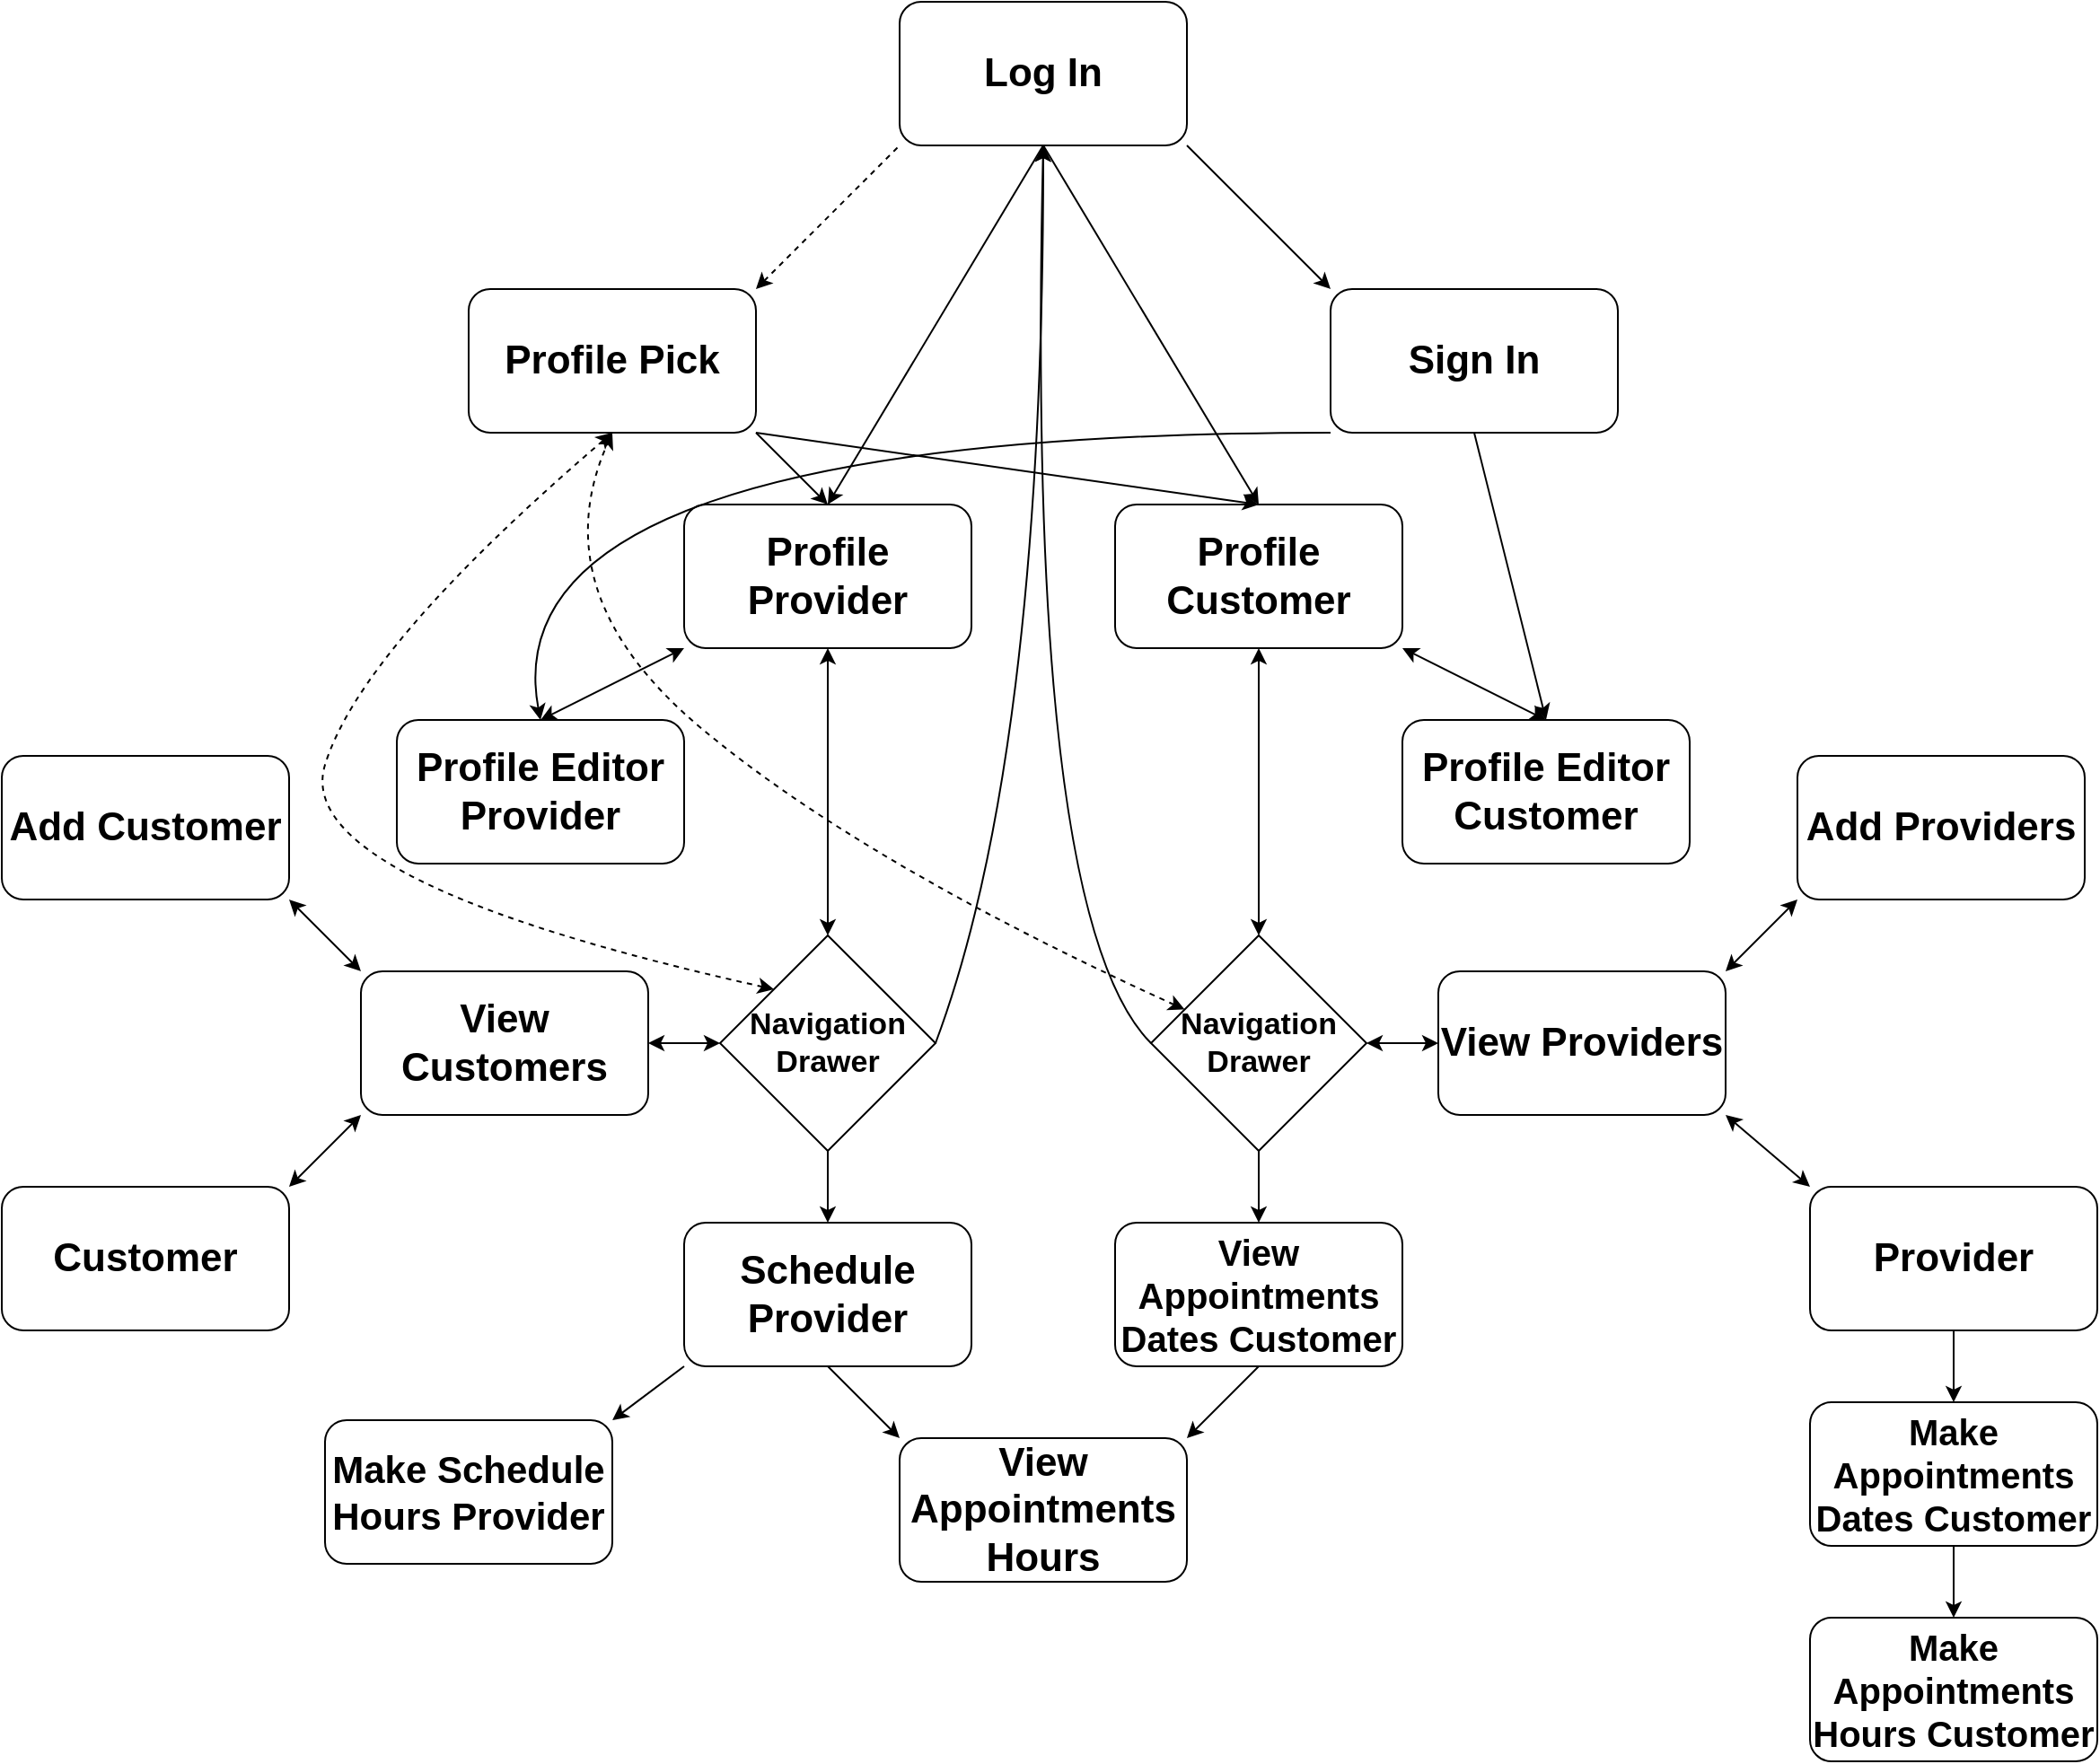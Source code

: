 <mxfile version="14.8.0"><diagram id="C5RBs43oDa-KdzZeNtuy" name="Page-1"><mxGraphModel dx="2837" dy="1092" grid="1" gridSize="10" guides="1" tooltips="1" connect="1" arrows="1" fold="1" page="1" pageScale="1" pageWidth="827" pageHeight="1169" math="0" shadow="0"><root><mxCell id="WIyWlLk6GJQsqaUBKTNV-0"/><mxCell id="WIyWlLk6GJQsqaUBKTNV-1" parent="WIyWlLk6GJQsqaUBKTNV-0"/><mxCell id="PA-b861uUQFYxWXTGKTV-0" value="&lt;font size=&quot;1&quot;&gt;&lt;b style=&quot;font-size: 22px&quot;&gt;Log In&lt;/b&gt;&lt;/font&gt;" style="rounded=1;whiteSpace=wrap;html=1;" vertex="1" parent="WIyWlLk6GJQsqaUBKTNV-1"><mxGeometry x="320" y="40" width="160" height="80" as="geometry"/></mxCell><mxCell id="PA-b861uUQFYxWXTGKTV-1" value="" style="endArrow=classic;html=1;exitX=1;exitY=1;exitDx=0;exitDy=0;" edge="1" parent="WIyWlLk6GJQsqaUBKTNV-1" source="PA-b861uUQFYxWXTGKTV-0"><mxGeometry width="50" height="50" relative="1" as="geometry"><mxPoint x="380" y="130" as="sourcePoint"/><mxPoint x="560" y="200" as="targetPoint"/></mxGeometry></mxCell><mxCell id="PA-b861uUQFYxWXTGKTV-2" value="&lt;font size=&quot;1&quot;&gt;&lt;b style=&quot;font-size: 22px&quot;&gt;Sign In&lt;/b&gt;&lt;/font&gt;" style="rounded=1;whiteSpace=wrap;html=1;" vertex="1" parent="WIyWlLk6GJQsqaUBKTNV-1"><mxGeometry x="560" y="200" width="160" height="80" as="geometry"/></mxCell><mxCell id="PA-b861uUQFYxWXTGKTV-6" value="" style="endArrow=none;dashed=1;html=1;entryX=0;entryY=1;entryDx=0;entryDy=0;startArrow=classic;startFill=1;" edge="1" parent="WIyWlLk6GJQsqaUBKTNV-1" target="PA-b861uUQFYxWXTGKTV-0"><mxGeometry width="50" height="50" relative="1" as="geometry"><mxPoint x="240" y="200" as="sourcePoint"/><mxPoint x="360" y="250" as="targetPoint"/></mxGeometry></mxCell><mxCell id="PA-b861uUQFYxWXTGKTV-7" value="&lt;font size=&quot;1&quot;&gt;&lt;b style=&quot;font-size: 22px&quot;&gt;Profile Pick&lt;/b&gt;&lt;/font&gt;" style="rounded=1;whiteSpace=wrap;html=1;" vertex="1" parent="WIyWlLk6GJQsqaUBKTNV-1"><mxGeometry x="80" y="200" width="160" height="80" as="geometry"/></mxCell><mxCell id="PA-b861uUQFYxWXTGKTV-8" value="" style="endArrow=classic;html=1;entryX=0.5;entryY=0;entryDx=0;entryDy=0;exitX=1;exitY=1;exitDx=0;exitDy=0;startArrow=classic;startFill=1;" edge="1" parent="WIyWlLk6GJQsqaUBKTNV-1" source="PA-b861uUQFYxWXTGKTV-13" target="PA-b861uUQFYxWXTGKTV-10"><mxGeometry width="50" height="50" relative="1" as="geometry"><mxPoint x="590" y="390" as="sourcePoint"/><mxPoint x="600" y="440" as="targetPoint"/></mxGeometry></mxCell><mxCell id="PA-b861uUQFYxWXTGKTV-9" value="" style="endArrow=classic;html=1;exitX=0;exitY=1;exitDx=0;exitDy=0;entryX=0.5;entryY=0;entryDx=0;entryDy=0;startArrow=classic;startFill=1;" edge="1" parent="WIyWlLk6GJQsqaUBKTNV-1" source="PA-b861uUQFYxWXTGKTV-12" target="PA-b861uUQFYxWXTGKTV-11"><mxGeometry width="50" height="50" relative="1" as="geometry"><mxPoint x="850" y="280" as="sourcePoint"/><mxPoint x="890" y="360" as="targetPoint"/></mxGeometry></mxCell><mxCell id="PA-b861uUQFYxWXTGKTV-10" value="&lt;font size=&quot;1&quot;&gt;&lt;b style=&quot;font-size: 22px&quot;&gt;Profile Editor Customer&lt;/b&gt;&lt;/font&gt;" style="rounded=1;whiteSpace=wrap;html=1;" vertex="1" parent="WIyWlLk6GJQsqaUBKTNV-1"><mxGeometry x="600" y="440" width="160" height="80" as="geometry"/></mxCell><mxCell id="PA-b861uUQFYxWXTGKTV-11" value="&lt;font size=&quot;1&quot;&gt;&lt;b style=&quot;font-size: 22px&quot;&gt;Profile Editor Provider&lt;/b&gt;&lt;/font&gt;" style="rounded=1;whiteSpace=wrap;html=1;" vertex="1" parent="WIyWlLk6GJQsqaUBKTNV-1"><mxGeometry x="40" y="440" width="160" height="80" as="geometry"/></mxCell><mxCell id="PA-b861uUQFYxWXTGKTV-12" value="&lt;font size=&quot;1&quot;&gt;&lt;b style=&quot;font-size: 22px&quot;&gt;Profile Provider&lt;/b&gt;&lt;/font&gt;" style="rounded=1;whiteSpace=wrap;html=1;" vertex="1" parent="WIyWlLk6GJQsqaUBKTNV-1"><mxGeometry x="200" y="320" width="160" height="80" as="geometry"/></mxCell><mxCell id="PA-b861uUQFYxWXTGKTV-13" value="&lt;font size=&quot;1&quot;&gt;&lt;b style=&quot;font-size: 22px&quot;&gt;Profile Customer&lt;/b&gt;&lt;/font&gt;" style="rounded=1;whiteSpace=wrap;html=1;" vertex="1" parent="WIyWlLk6GJQsqaUBKTNV-1"><mxGeometry x="440" y="320" width="160" height="80" as="geometry"/></mxCell><mxCell id="PA-b861uUQFYxWXTGKTV-15" value="" style="endArrow=classic;html=1;exitX=1;exitY=1;exitDx=0;exitDy=0;entryX=0.5;entryY=0;entryDx=0;entryDy=0;" edge="1" parent="WIyWlLk6GJQsqaUBKTNV-1" source="PA-b861uUQFYxWXTGKTV-7" target="PA-b861uUQFYxWXTGKTV-12"><mxGeometry width="50" height="50" relative="1" as="geometry"><mxPoint x="370" y="330" as="sourcePoint"/><mxPoint x="420" y="280" as="targetPoint"/></mxGeometry></mxCell><mxCell id="PA-b861uUQFYxWXTGKTV-16" value="" style="endArrow=classic;html=1;exitX=1;exitY=1;exitDx=0;exitDy=0;entryX=0.5;entryY=0;entryDx=0;entryDy=0;" edge="1" parent="WIyWlLk6GJQsqaUBKTNV-1" source="PA-b861uUQFYxWXTGKTV-7" target="PA-b861uUQFYxWXTGKTV-13"><mxGeometry width="50" height="50" relative="1" as="geometry"><mxPoint x="370" y="330" as="sourcePoint"/><mxPoint x="420" y="280" as="targetPoint"/></mxGeometry></mxCell><mxCell id="PA-b861uUQFYxWXTGKTV-17" value="" style="endArrow=classic;html=1;exitX=0.5;exitY=1;exitDx=0;exitDy=0;" edge="1" parent="WIyWlLk6GJQsqaUBKTNV-1" source="PA-b861uUQFYxWXTGKTV-0"><mxGeometry width="50" height="50" relative="1" as="geometry"><mxPoint x="370" y="330" as="sourcePoint"/><mxPoint x="280" y="320" as="targetPoint"/></mxGeometry></mxCell><mxCell id="PA-b861uUQFYxWXTGKTV-18" value="" style="endArrow=classic;html=1;" edge="1" parent="WIyWlLk6GJQsqaUBKTNV-1"><mxGeometry width="50" height="50" relative="1" as="geometry"><mxPoint x="400" y="120" as="sourcePoint"/><mxPoint x="520" y="320" as="targetPoint"/></mxGeometry></mxCell><mxCell id="PA-b861uUQFYxWXTGKTV-19" value="" style="endArrow=classic;html=1;exitX=0.5;exitY=1;exitDx=0;exitDy=0;entryX=0.5;entryY=0;entryDx=0;entryDy=0;" edge="1" parent="WIyWlLk6GJQsqaUBKTNV-1" source="PA-b861uUQFYxWXTGKTV-2" target="PA-b861uUQFYxWXTGKTV-10"><mxGeometry width="50" height="50" relative="1" as="geometry"><mxPoint x="510" y="330" as="sourcePoint"/><mxPoint x="560" y="280" as="targetPoint"/></mxGeometry></mxCell><mxCell id="PA-b861uUQFYxWXTGKTV-20" value="" style="curved=1;endArrow=classic;html=1;entryX=0.5;entryY=0;entryDx=0;entryDy=0;exitX=0;exitY=1;exitDx=0;exitDy=0;" edge="1" parent="WIyWlLk6GJQsqaUBKTNV-1" source="PA-b861uUQFYxWXTGKTV-2" target="PA-b861uUQFYxWXTGKTV-11"><mxGeometry width="50" height="50" relative="1" as="geometry"><mxPoint x="600" y="300" as="sourcePoint"/><mxPoint x="560" y="280" as="targetPoint"/><Array as="points"><mxPoint x="90" y="280"/></Array></mxGeometry></mxCell><mxCell id="PA-b861uUQFYxWXTGKTV-21" value="&lt;font size=&quot;1&quot;&gt;&lt;b style=&quot;font-size: 17px&quot;&gt;Navigation Drawer&lt;/b&gt;&lt;/font&gt;" style="rhombus;whiteSpace=wrap;html=1;" vertex="1" parent="WIyWlLk6GJQsqaUBKTNV-1"><mxGeometry x="220" y="560" width="120" height="120" as="geometry"/></mxCell><mxCell id="PA-b861uUQFYxWXTGKTV-22" value="" style="endArrow=classic;startArrow=classic;html=1;exitX=0.5;exitY=1;exitDx=0;exitDy=0;entryX=0.5;entryY=0;entryDx=0;entryDy=0;" edge="1" parent="WIyWlLk6GJQsqaUBKTNV-1" source="PA-b861uUQFYxWXTGKTV-12" target="PA-b861uUQFYxWXTGKTV-21"><mxGeometry width="50" height="50" relative="1" as="geometry"><mxPoint x="510" y="460" as="sourcePoint"/><mxPoint x="560" y="410" as="targetPoint"/></mxGeometry></mxCell><mxCell id="PA-b861uUQFYxWXTGKTV-24" value="" style="curved=1;endArrow=classic;html=1;exitX=0;exitY=0;exitDx=0;exitDy=0;dashed=1;startArrow=classic;startFill=1;" edge="1" parent="WIyWlLk6GJQsqaUBKTNV-1" source="PA-b861uUQFYxWXTGKTV-21"><mxGeometry width="50" height="50" relative="1" as="geometry"><mxPoint x="510" y="460" as="sourcePoint"/><mxPoint x="160" y="280" as="targetPoint"/><Array as="points"><mxPoint x="-20" y="530"/><mxPoint x="20" y="400"/></Array></mxGeometry></mxCell><mxCell id="PA-b861uUQFYxWXTGKTV-25" value="&lt;font size=&quot;1&quot;&gt;&lt;b style=&quot;font-size: 22px&quot;&gt;Schedule Provider&lt;/b&gt;&lt;/font&gt;" style="rounded=1;whiteSpace=wrap;html=1;" vertex="1" parent="WIyWlLk6GJQsqaUBKTNV-1"><mxGeometry x="200" y="720" width="160" height="80" as="geometry"/></mxCell><mxCell id="PA-b861uUQFYxWXTGKTV-26" value="" style="endArrow=classic;html=1;exitX=0.5;exitY=1;exitDx=0;exitDy=0;entryX=0.5;entryY=0;entryDx=0;entryDy=0;endFill=1;" edge="1" parent="WIyWlLk6GJQsqaUBKTNV-1" source="PA-b861uUQFYxWXTGKTV-21" target="PA-b861uUQFYxWXTGKTV-25"><mxGeometry width="50" height="50" relative="1" as="geometry"><mxPoint x="510" y="460" as="sourcePoint"/><mxPoint x="560" y="410" as="targetPoint"/></mxGeometry></mxCell><mxCell id="PA-b861uUQFYxWXTGKTV-27" value="&lt;font size=&quot;1&quot;&gt;&lt;b style=&quot;font-size: 21px&quot;&gt;Make Schedule Hours Provider&lt;/b&gt;&lt;/font&gt;" style="rounded=1;whiteSpace=wrap;html=1;" vertex="1" parent="WIyWlLk6GJQsqaUBKTNV-1"><mxGeometry y="830" width="160" height="80" as="geometry"/></mxCell><mxCell id="PA-b861uUQFYxWXTGKTV-28" value="" style="endArrow=classic;html=1;exitX=0;exitY=1;exitDx=0;exitDy=0;entryX=1;entryY=0;entryDx=0;entryDy=0;" edge="1" parent="WIyWlLk6GJQsqaUBKTNV-1" source="PA-b861uUQFYxWXTGKTV-25" target="PA-b861uUQFYxWXTGKTV-27"><mxGeometry width="50" height="50" relative="1" as="geometry"><mxPoint x="510" y="540" as="sourcePoint"/><mxPoint x="280" y="830" as="targetPoint"/></mxGeometry></mxCell><mxCell id="PA-b861uUQFYxWXTGKTV-29" value="&lt;font size=&quot;1&quot;&gt;&lt;b style=&quot;font-size: 22px&quot;&gt;View Appointments Hours&lt;/b&gt;&lt;/font&gt;" style="rounded=1;whiteSpace=wrap;html=1;" vertex="1" parent="WIyWlLk6GJQsqaUBKTNV-1"><mxGeometry x="320" y="840" width="160" height="80" as="geometry"/></mxCell><mxCell id="PA-b861uUQFYxWXTGKTV-30" value="" style="endArrow=classic;html=1;exitX=0.5;exitY=1;exitDx=0;exitDy=0;entryX=0;entryY=0;entryDx=0;entryDy=0;" edge="1" parent="WIyWlLk6GJQsqaUBKTNV-1" source="PA-b861uUQFYxWXTGKTV-25" target="PA-b861uUQFYxWXTGKTV-29"><mxGeometry width="50" height="50" relative="1" as="geometry"><mxPoint x="510" y="540" as="sourcePoint"/><mxPoint x="560" y="490" as="targetPoint"/></mxGeometry></mxCell><mxCell id="PA-b861uUQFYxWXTGKTV-31" value="&lt;font size=&quot;1&quot;&gt;&lt;b style=&quot;font-size: 22px&quot;&gt;View Customers&lt;/b&gt;&lt;/font&gt;" style="rounded=1;whiteSpace=wrap;html=1;" vertex="1" parent="WIyWlLk6GJQsqaUBKTNV-1"><mxGeometry x="20" y="580" width="160" height="80" as="geometry"/></mxCell><mxCell id="PA-b861uUQFYxWXTGKTV-32" value="" style="endArrow=classic;html=1;exitX=0;exitY=0.5;exitDx=0;exitDy=0;entryX=1;entryY=0.5;entryDx=0;entryDy=0;startArrow=classic;startFill=1;" edge="1" parent="WIyWlLk6GJQsqaUBKTNV-1" source="PA-b861uUQFYxWXTGKTV-21" target="PA-b861uUQFYxWXTGKTV-31"><mxGeometry width="50" height="50" relative="1" as="geometry"><mxPoint x="510" y="500" as="sourcePoint"/><mxPoint x="560" y="450" as="targetPoint"/></mxGeometry></mxCell><mxCell id="PA-b861uUQFYxWXTGKTV-33" value="&lt;font size=&quot;1&quot;&gt;&lt;b style=&quot;font-size: 22px&quot;&gt;Add Customer&lt;/b&gt;&lt;/font&gt;" style="rounded=1;whiteSpace=wrap;html=1;" vertex="1" parent="WIyWlLk6GJQsqaUBKTNV-1"><mxGeometry x="-180" y="460" width="160" height="80" as="geometry"/></mxCell><mxCell id="PA-b861uUQFYxWXTGKTV-34" value="" style="endArrow=classic;html=1;exitX=0;exitY=0;exitDx=0;exitDy=0;entryX=1;entryY=1;entryDx=0;entryDy=0;startArrow=classic;startFill=1;" edge="1" parent="WIyWlLk6GJQsqaUBKTNV-1" source="PA-b861uUQFYxWXTGKTV-31" target="PA-b861uUQFYxWXTGKTV-33"><mxGeometry width="50" height="50" relative="1" as="geometry"><mxPoint x="510" y="500" as="sourcePoint"/><mxPoint x="560" y="450" as="targetPoint"/></mxGeometry></mxCell><mxCell id="PA-b861uUQFYxWXTGKTV-35" value="" style="curved=1;endArrow=classic;html=1;exitX=1;exitY=0.5;exitDx=0;exitDy=0;" edge="1" parent="WIyWlLk6GJQsqaUBKTNV-1" source="PA-b861uUQFYxWXTGKTV-21"><mxGeometry width="50" height="50" relative="1" as="geometry"><mxPoint x="510" y="500" as="sourcePoint"/><mxPoint x="400" y="120" as="targetPoint"/><Array as="points"><mxPoint x="400" y="460"/></Array></mxGeometry></mxCell><mxCell id="PA-b861uUQFYxWXTGKTV-36" value="&lt;font size=&quot;1&quot;&gt;&lt;b style=&quot;font-size: 17px&quot;&gt;Navigation Drawer&lt;/b&gt;&lt;/font&gt;" style="rhombus;whiteSpace=wrap;html=1;" vertex="1" parent="WIyWlLk6GJQsqaUBKTNV-1"><mxGeometry x="460" y="560" width="120" height="120" as="geometry"/></mxCell><mxCell id="PA-b861uUQFYxWXTGKTV-37" value="&lt;b&gt;&lt;font style=&quot;font-size: 20px&quot;&gt;View Appointments Dates Customer&lt;/font&gt;&lt;/b&gt;" style="rounded=1;whiteSpace=wrap;html=1;" vertex="1" parent="WIyWlLk6GJQsqaUBKTNV-1"><mxGeometry x="440" y="720" width="160" height="80" as="geometry"/></mxCell><mxCell id="PA-b861uUQFYxWXTGKTV-38" value="" style="endArrow=classic;html=1;exitX=0.5;exitY=1;exitDx=0;exitDy=0;entryX=0.5;entryY=0;entryDx=0;entryDy=0;endFill=1;" edge="1" parent="WIyWlLk6GJQsqaUBKTNV-1" source="PA-b861uUQFYxWXTGKTV-36" target="PA-b861uUQFYxWXTGKTV-37"><mxGeometry width="50" height="50" relative="1" as="geometry"><mxPoint x="750" y="460" as="sourcePoint"/><mxPoint x="800" y="410" as="targetPoint"/></mxGeometry></mxCell><mxCell id="PA-b861uUQFYxWXTGKTV-43" value="&lt;font size=&quot;1&quot;&gt;&lt;b style=&quot;font-size: 22px&quot;&gt;View Providers&lt;/b&gt;&lt;/font&gt;" style="rounded=1;whiteSpace=wrap;html=1;" vertex="1" parent="WIyWlLk6GJQsqaUBKTNV-1"><mxGeometry x="620" y="580" width="160" height="80" as="geometry"/></mxCell><mxCell id="PA-b861uUQFYxWXTGKTV-45" value="&lt;font size=&quot;1&quot;&gt;&lt;b style=&quot;font-size: 22px&quot;&gt;Add Providers&lt;/b&gt;&lt;/font&gt;" style="rounded=1;whiteSpace=wrap;html=1;" vertex="1" parent="WIyWlLk6GJQsqaUBKTNV-1"><mxGeometry x="820" y="460" width="160" height="80" as="geometry"/></mxCell><mxCell id="PA-b861uUQFYxWXTGKTV-48" value="" style="endArrow=classic;startArrow=classic;html=1;exitX=1;exitY=0.5;exitDx=0;exitDy=0;entryX=0;entryY=0.5;entryDx=0;entryDy=0;" edge="1" parent="WIyWlLk6GJQsqaUBKTNV-1" source="PA-b861uUQFYxWXTGKTV-36" target="PA-b861uUQFYxWXTGKTV-43"><mxGeometry width="50" height="50" relative="1" as="geometry"><mxPoint x="790" y="570" as="sourcePoint"/><mxPoint x="840" y="520" as="targetPoint"/></mxGeometry></mxCell><mxCell id="PA-b861uUQFYxWXTGKTV-49" value="" style="endArrow=classic;startArrow=classic;html=1;exitX=1;exitY=0;exitDx=0;exitDy=0;entryX=0;entryY=1;entryDx=0;entryDy=0;" edge="1" parent="WIyWlLk6GJQsqaUBKTNV-1" source="PA-b861uUQFYxWXTGKTV-43" target="PA-b861uUQFYxWXTGKTV-45"><mxGeometry width="50" height="50" relative="1" as="geometry"><mxPoint x="790" y="500" as="sourcePoint"/><mxPoint x="850" y="400" as="targetPoint"/></mxGeometry></mxCell><mxCell id="PA-b861uUQFYxWXTGKTV-50" value="" style="endArrow=classic;startArrow=classic;html=1;exitX=0.5;exitY=0;exitDx=0;exitDy=0;entryX=0.5;entryY=1;entryDx=0;entryDy=0;" edge="1" parent="WIyWlLk6GJQsqaUBKTNV-1" source="PA-b861uUQFYxWXTGKTV-36" target="PA-b861uUQFYxWXTGKTV-13"><mxGeometry width="50" height="50" relative="1" as="geometry"><mxPoint x="790" y="570" as="sourcePoint"/><mxPoint x="840" y="520" as="targetPoint"/></mxGeometry></mxCell><mxCell id="PA-b861uUQFYxWXTGKTV-51" value="&lt;font size=&quot;1&quot;&gt;&lt;b style=&quot;font-size: 22px&quot;&gt;Customer&lt;/b&gt;&lt;/font&gt;" style="rounded=1;whiteSpace=wrap;html=1;" vertex="1" parent="WIyWlLk6GJQsqaUBKTNV-1"><mxGeometry x="-180" y="700" width="160" height="80" as="geometry"/></mxCell><mxCell id="PA-b861uUQFYxWXTGKTV-53" value="" style="endArrow=classic;startArrow=classic;html=1;exitX=0;exitY=1;exitDx=0;exitDy=0;entryX=1;entryY=0;entryDx=0;entryDy=0;" edge="1" parent="WIyWlLk6GJQsqaUBKTNV-1" source="PA-b861uUQFYxWXTGKTV-31" target="PA-b861uUQFYxWXTGKTV-51"><mxGeometry width="50" height="50" relative="1" as="geometry"><mxPoint x="290" y="570" as="sourcePoint"/><mxPoint x="340" y="520" as="targetPoint"/></mxGeometry></mxCell><mxCell id="PA-b861uUQFYxWXTGKTV-54" value="&lt;font size=&quot;1&quot;&gt;&lt;b style=&quot;font-size: 22px&quot;&gt;Provider&lt;/b&gt;&lt;/font&gt;" style="rounded=1;whiteSpace=wrap;html=1;" vertex="1" parent="WIyWlLk6GJQsqaUBKTNV-1"><mxGeometry x="827" y="700" width="160" height="80" as="geometry"/></mxCell><mxCell id="PA-b861uUQFYxWXTGKTV-55" value="" style="endArrow=classic;startArrow=classic;html=1;entryX=1;entryY=1;entryDx=0;entryDy=0;exitX=0;exitY=0;exitDx=0;exitDy=0;" edge="1" parent="WIyWlLk6GJQsqaUBKTNV-1" source="PA-b861uUQFYxWXTGKTV-54" target="PA-b861uUQFYxWXTGKTV-43"><mxGeometry width="50" height="50" relative="1" as="geometry"><mxPoint x="290" y="570" as="sourcePoint"/><mxPoint x="340" y="520" as="targetPoint"/></mxGeometry></mxCell><mxCell id="PA-b861uUQFYxWXTGKTV-56" value="" style="endArrow=classic;html=1;entryX=1;entryY=0;entryDx=0;entryDy=0;" edge="1" parent="WIyWlLk6GJQsqaUBKTNV-1" target="PA-b861uUQFYxWXTGKTV-29"><mxGeometry width="50" height="50" relative="1" as="geometry"><mxPoint x="520" y="800" as="sourcePoint"/><mxPoint x="340" y="510" as="targetPoint"/></mxGeometry></mxCell><mxCell id="PA-b861uUQFYxWXTGKTV-57" value="&lt;font size=&quot;1&quot;&gt;&lt;b style=&quot;font-size: 20px&quot;&gt;Make Appointments Dates Customer&lt;/b&gt;&lt;/font&gt;" style="rounded=1;whiteSpace=wrap;html=1;" vertex="1" parent="WIyWlLk6GJQsqaUBKTNV-1"><mxGeometry x="827" y="820" width="160" height="80" as="geometry"/></mxCell><mxCell id="PA-b861uUQFYxWXTGKTV-58" value="" style="endArrow=classic;html=1;exitX=0.5;exitY=1;exitDx=0;exitDy=0;entryX=0.5;entryY=0;entryDx=0;entryDy=0;" edge="1" parent="WIyWlLk6GJQsqaUBKTNV-1" source="PA-b861uUQFYxWXTGKTV-54" target="PA-b861uUQFYxWXTGKTV-57"><mxGeometry width="50" height="50" relative="1" as="geometry"><mxPoint x="290" y="530" as="sourcePoint"/><mxPoint x="340" y="480" as="targetPoint"/></mxGeometry></mxCell><mxCell id="PA-b861uUQFYxWXTGKTV-59" value="&lt;font size=&quot;1&quot;&gt;&lt;b style=&quot;font-size: 20px&quot;&gt;Make Appointments Hours Customer&lt;/b&gt;&lt;/font&gt;" style="rounded=1;whiteSpace=wrap;html=1;" vertex="1" parent="WIyWlLk6GJQsqaUBKTNV-1"><mxGeometry x="827" y="940" width="160" height="80" as="geometry"/></mxCell><mxCell id="PA-b861uUQFYxWXTGKTV-60" value="" style="endArrow=classic;html=1;exitX=0.5;exitY=1;exitDx=0;exitDy=0;entryX=0.5;entryY=0;entryDx=0;entryDy=0;" edge="1" parent="WIyWlLk6GJQsqaUBKTNV-1" target="PA-b861uUQFYxWXTGKTV-59"><mxGeometry width="50" height="50" relative="1" as="geometry"><mxPoint x="907" y="900" as="sourcePoint"/><mxPoint x="340" y="600" as="targetPoint"/></mxGeometry></mxCell><mxCell id="PA-b861uUQFYxWXTGKTV-61" value="" style="curved=1;endArrow=classic;html=1;entryX=0.5;entryY=1;entryDx=0;entryDy=0;exitX=0;exitY=0.5;exitDx=0;exitDy=0;" edge="1" parent="WIyWlLk6GJQsqaUBKTNV-1" source="PA-b861uUQFYxWXTGKTV-36" target="PA-b861uUQFYxWXTGKTV-0"><mxGeometry width="50" height="50" relative="1" as="geometry"><mxPoint x="290" y="600" as="sourcePoint"/><mxPoint x="340" y="550" as="targetPoint"/><Array as="points"><mxPoint x="390" y="550"/></Array></mxGeometry></mxCell><mxCell id="PA-b861uUQFYxWXTGKTV-62" value="" style="curved=1;endArrow=classic;html=1;dashed=1;startArrow=classic;startFill=1;" edge="1" parent="WIyWlLk6GJQsqaUBKTNV-1" source="PA-b861uUQFYxWXTGKTV-36"><mxGeometry width="50" height="50" relative="1" as="geometry"><mxPoint x="290" y="600" as="sourcePoint"/><mxPoint x="160" y="280" as="targetPoint"/><Array as="points"><mxPoint x="300" y="520"/><mxPoint x="120" y="370"/></Array></mxGeometry></mxCell></root></mxGraphModel></diagram></mxfile>